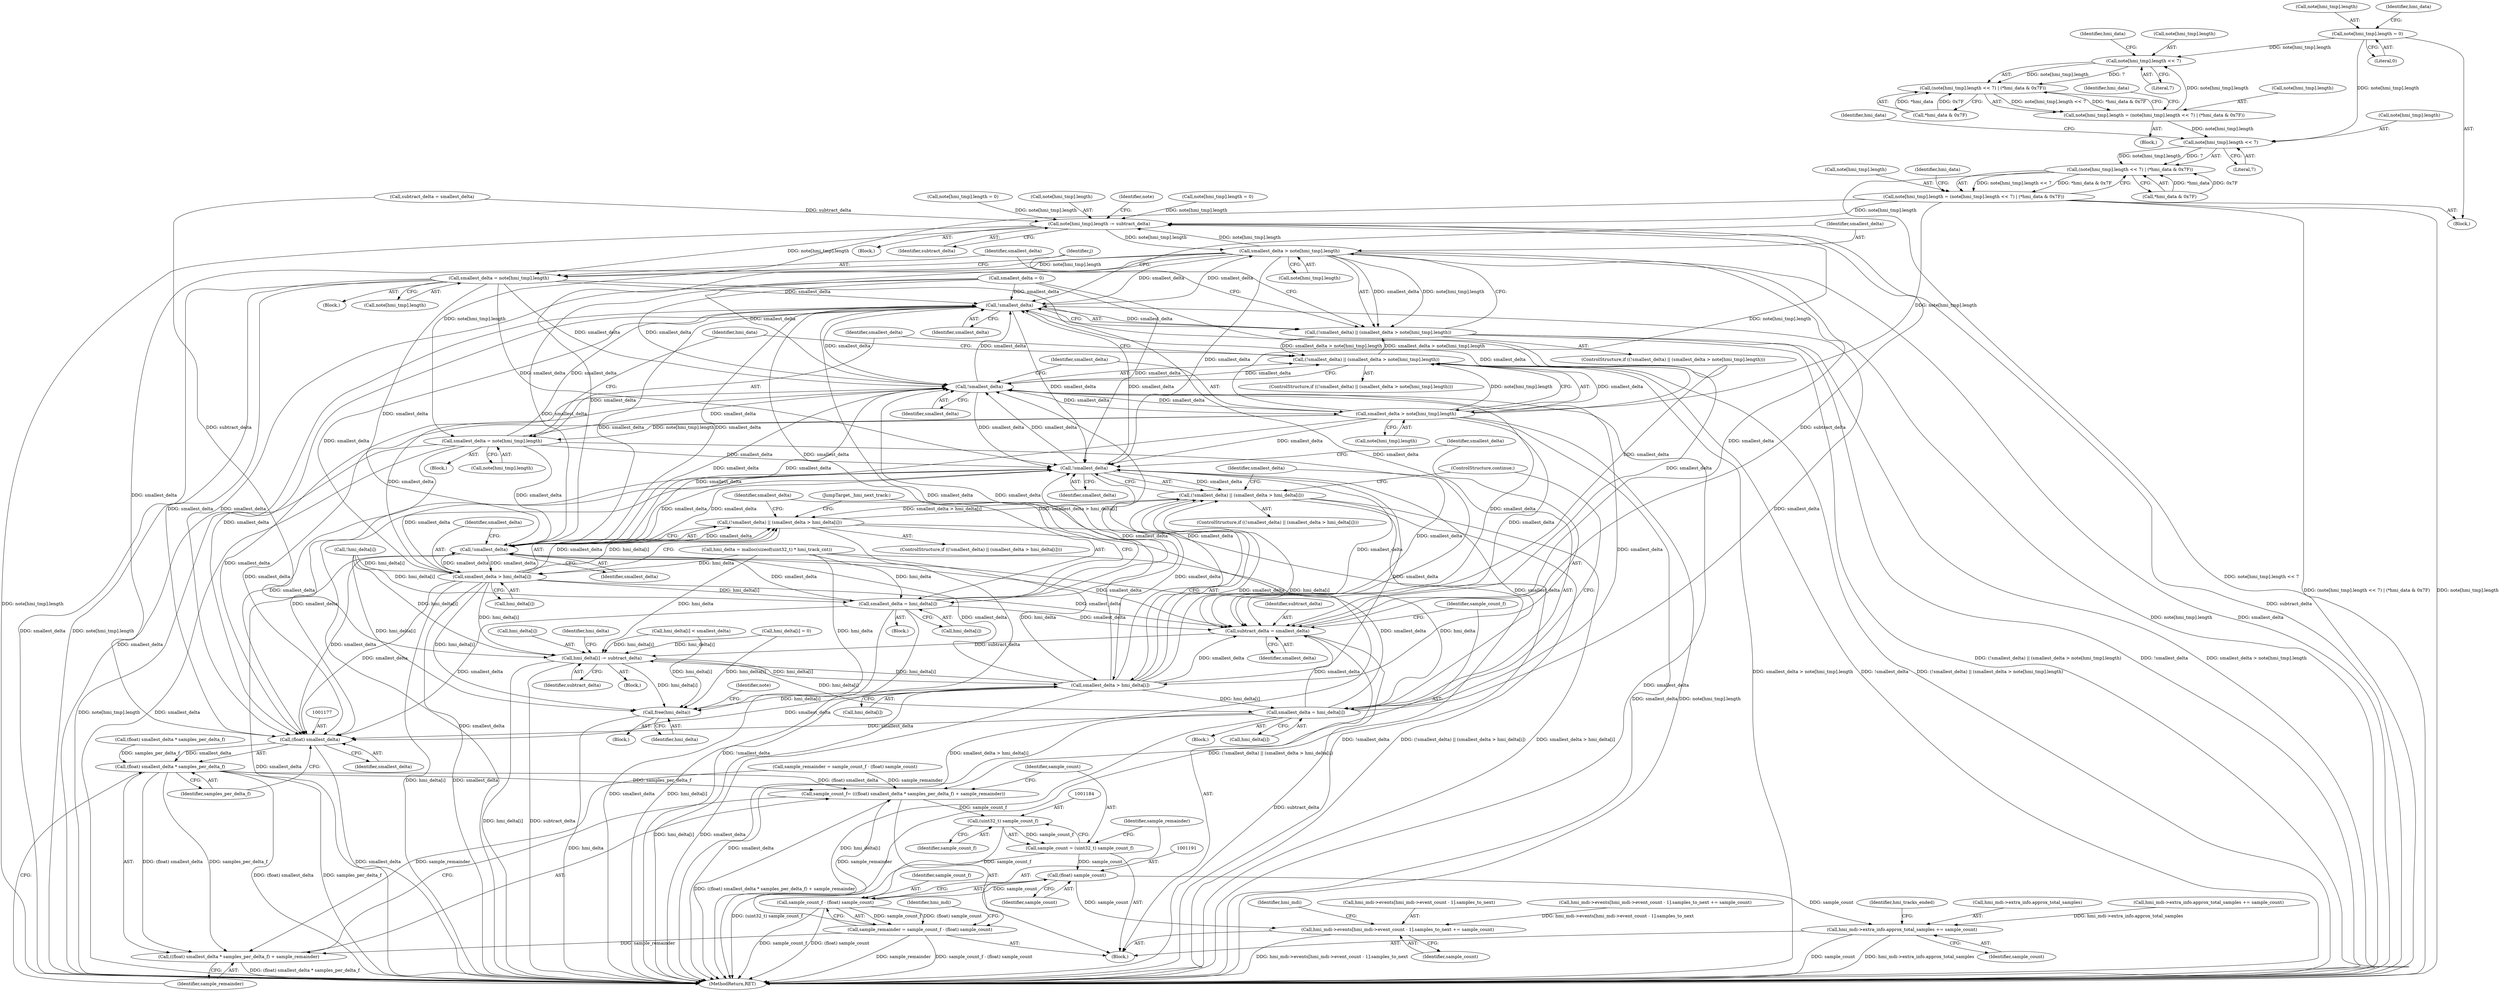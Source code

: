 digraph "0_wildmidi_660b513d99bced8783a4a5984ac2f742c74ebbdd@array" {
"1000978" [label="(Call,note[hmi_tmp].length = 0)"];
"1001000" [label="(Call,note[hmi_tmp].length << 7)"];
"1000999" [label="(Call,(note[hmi_tmp].length << 7) | (*hmi_data & 0x7F))"];
"1000993" [label="(Call,note[hmi_tmp].length = (note[hmi_tmp].length << 7) | (*hmi_data & 0x7F))"];
"1001028" [label="(Call,note[hmi_tmp].length << 7)"];
"1001027" [label="(Call,(note[hmi_tmp].length << 7) | (*hmi_data & 0x7F))"];
"1001021" [label="(Call,note[hmi_tmp].length = (note[hmi_tmp].length << 7) | (*hmi_data & 0x7F))"];
"1000669" [label="(Call,note[hmi_tmp].length -= subtract_delta)"];
"1000687" [label="(Call,smallest_delta > note[hmi_tmp].length)"];
"1000685" [label="(Call,!smallest_delta)"];
"1000684" [label="(Call,(!smallest_delta) || (smallest_delta > note[hmi_tmp].length))"];
"1001053" [label="(Call,(!smallest_delta) || (smallest_delta > note[hmi_tmp].length))"];
"1000730" [label="(Call,!smallest_delta)"];
"1000729" [label="(Call,(!smallest_delta) || (smallest_delta > hmi_delta[i]))"];
"1001149" [label="(Call,(!smallest_delta) || (smallest_delta > hmi_delta[i]))"];
"1000732" [label="(Call,smallest_delta > hmi_delta[i])"];
"1000718" [label="(Call,hmi_delta[i] -= subtract_delta)"];
"1000738" [label="(Call,smallest_delta = hmi_delta[i])"];
"1001054" [label="(Call,!smallest_delta)"];
"1001056" [label="(Call,smallest_delta > note[hmi_tmp].length)"];
"1001064" [label="(Call,smallest_delta = note[hmi_tmp].length)"];
"1001150" [label="(Call,!smallest_delta)"];
"1001152" [label="(Call,smallest_delta > hmi_delta[i])"];
"1001158" [label="(Call,smallest_delta = hmi_delta[i])"];
"1001169" [label="(Call,subtract_delta = smallest_delta)"];
"1001176" [label="(Call,(float) smallest_delta)"];
"1001175" [label="(Call,(float) smallest_delta * samples_per_delta_f)"];
"1001172" [label="(Call,sample_count_f= (((float) smallest_delta * samples_per_delta_f) + sample_remainder))"];
"1001183" [label="(Call,(uint32_t) sample_count_f)"];
"1001181" [label="(Call,sample_count = (uint32_t) sample_count_f)"];
"1001190" [label="(Call,(float) sample_count)"];
"1001188" [label="(Call,sample_count_f - (float) sample_count)"];
"1001186" [label="(Call,sample_remainder = sample_count_f - (float) sample_count)"];
"1001174" [label="(Call,((float) smallest_delta * samples_per_delta_f) + sample_remainder)"];
"1001193" [label="(Call,hmi_mdi->events[hmi_mdi->event_count - 1].samples_to_next += sample_count)"];
"1001206" [label="(Call,hmi_mdi->extra_info.approx_total_samples += sample_count)"];
"1001270" [label="(Call,free(hmi_delta))"];
"1000695" [label="(Call,smallest_delta = note[hmi_tmp].length)"];
"1000694" [label="(Block,)"];
"1001058" [label="(Call,note[hmi_tmp].length)"];
"1000668" [label="(Block,)"];
"1000722" [label="(Identifier,subtract_delta)"];
"1001052" [label="(ControlStructure,if ((!smallest_delta) || (smallest_delta > note[hmi_tmp].length)))"];
"1001053" [label="(Call,(!smallest_delta) || (smallest_delta > note[hmi_tmp].length))"];
"1000685" [label="(Call,!smallest_delta)"];
"1001027" [label="(Call,(note[hmi_tmp].length << 7) | (*hmi_data & 0x7F))"];
"1001153" [label="(Identifier,smallest_delta)"];
"1001183" [label="(Call,(uint32_t) sample_count_f)"];
"1000731" [label="(Identifier,smallest_delta)"];
"1000738" [label="(Call,smallest_delta = hmi_delta[i])"];
"1001286" [label="(MethodReturn,RET)"];
"1001144" [label="(Call,!hmi_delta[i])"];
"1001180" [label="(Identifier,sample_remainder)"];
"1001057" [label="(Identifier,smallest_delta)"];
"1000689" [label="(Call,note[hmi_tmp].length)"];
"1000615" [label="(Call,hmi_mdi->extra_info.approx_total_samples += sample_count)"];
"1000739" [label="(Identifier,smallest_delta)"];
"1001149" [label="(Call,(!smallest_delta) || (smallest_delta > hmi_delta[i]))"];
"1001006" [label="(Literal,7)"];
"1000675" [label="(Identifier,subtract_delta)"];
"1000994" [label="(Call,note[hmi_tmp].length)"];
"1000978" [label="(Call,note[hmi_tmp].length = 0)"];
"1000624" [label="(Identifier,hmi_tracks_ended)"];
"1001007" [label="(Call,*hmi_data & 0x7F)"];
"1001185" [label="(Identifier,sample_count_f)"];
"1001148" [label="(ControlStructure,if ((!smallest_delta) || (smallest_delta > hmi_delta[i])))"];
"1001273" [label="(Identifier,note)"];
"1000683" [label="(ControlStructure,if ((!smallest_delta) || (smallest_delta > note[hmi_tmp].length)))"];
"1001029" [label="(Call,note[hmi_tmp].length)"];
"1001001" [label="(Call,note[hmi_tmp].length)"];
"1000743" [label="(ControlStructure,continue;)"];
"1001178" [label="(Identifier,smallest_delta)"];
"1000984" [label="(Literal,0)"];
"1000679" [label="(Identifier,note)"];
"1000732" [label="(Call,smallest_delta > hmi_delta[i])"];
"1000734" [label="(Call,hmi_delta[i])"];
"1000526" [label="(Call,hmi_delta[i] < smallest_delta)"];
"1001212" [label="(Identifier,sample_count)"];
"1000564" [label="(Call,note[hmi_tmp].length = 0)"];
"1000669" [label="(Call,note[hmi_tmp].length -= subtract_delta)"];
"1000740" [label="(Call,hmi_delta[i])"];
"1001152" [label="(Call,smallest_delta > hmi_delta[i])"];
"1000885" [label="(Call,note[hmi_tmp].length = 0)"];
"1001179" [label="(Identifier,samples_per_delta_f)"];
"1001066" [label="(Call,note[hmi_tmp].length)"];
"1001186" [label="(Call,sample_remainder = sample_count_f - (float) sample_count)"];
"1001021" [label="(Call,note[hmi_tmp].length = (note[hmi_tmp].length << 7) | (*hmi_data & 0x7F))"];
"1001193" [label="(Call,hmi_mdi->events[hmi_mdi->event_count - 1].samples_to_next += sample_count)"];
"1001206" [label="(Call,hmi_mdi->extra_info.approx_total_samples += sample_count)"];
"1001209" [label="(Identifier,hmi_mdi)"];
"1000595" [label="(Call,sample_remainder = sample_count_f - (float) sample_count)"];
"1000999" [label="(Call,(note[hmi_tmp].length << 7) | (*hmi_data & 0x7F))"];
"1001181" [label="(Call,sample_count = (uint32_t) sample_count_f)"];
"1001055" [label="(Identifier,smallest_delta)"];
"1001009" [label="(Identifier,hmi_data)"];
"1001174" [label="(Call,((float) smallest_delta * samples_per_delta_f) + sample_remainder)"];
"1001169" [label="(Call,subtract_delta = smallest_delta)"];
"1001158" [label="(Call,smallest_delta = hmi_delta[i])"];
"1000733" [label="(Identifier,smallest_delta)"];
"1001190" [label="(Call,(float) sample_count)"];
"1001159" [label="(Identifier,smallest_delta)"];
"1001160" [label="(Call,hmi_delta[i])"];
"1001170" [label="(Identifier,subtract_delta)"];
"1001189" [label="(Identifier,sample_count_f)"];
"1000287" [label="(Call,hmi_delta = malloc(sizeof(uint32_t) * hmi_track_cnt))"];
"1001037" [label="(Identifier,hmi_data)"];
"1001054" [label="(Call,!smallest_delta)"];
"1000104" [label="(Block,)"];
"1000737" [label="(Block,)"];
"1001194" [label="(Call,hmi_mdi->events[hmi_mdi->event_count - 1].samples_to_next)"];
"1000718" [label="(Call,hmi_delta[i] -= subtract_delta)"];
"1001063" [label="(Block,)"];
"1000719" [label="(Call,hmi_delta[i])"];
"1001151" [label="(Identifier,smallest_delta)"];
"1000626" [label="(Block,)"];
"1001175" [label="(Call,(float) smallest_delta * samples_per_delta_f)"];
"1000627" [label="(Call,smallest_delta = 0)"];
"1000730" [label="(Call,!smallest_delta)"];
"1000979" [label="(Call,note[hmi_tmp].length)"];
"1001176" [label="(Call,(float) smallest_delta)"];
"1000728" [label="(ControlStructure,if ((!smallest_delta) || (smallest_delta > hmi_delta[i])))"];
"1001172" [label="(Call,sample_count_f= (((float) smallest_delta * samples_per_delta_f) + sample_remainder))"];
"1000695" [label="(Call,smallest_delta = note[hmi_tmp].length)"];
"1001197" [label="(Identifier,hmi_mdi)"];
"1001154" [label="(Call,hmi_delta[i])"];
"1000687" [label="(Call,smallest_delta > note[hmi_tmp].length)"];
"1000936" [label="(Block,)"];
"1001171" [label="(Identifier,smallest_delta)"];
"1001012" [label="(Identifier,hmi_data)"];
"1001163" [label="(JumpTarget,_hmi_next_track:)"];
"1000988" [label="(Identifier,hmi_data)"];
"1001270" [label="(Call,free(hmi_delta))"];
"1000725" [label="(Identifier,hmi_delta)"];
"1001022" [label="(Call,note[hmi_tmp].length)"];
"1000602" [label="(Call,hmi_mdi->events[hmi_mdi->event_count - 1].samples_to_next += sample_count)"];
"1000684" [label="(Call,(!smallest_delta) || (smallest_delta > note[hmi_tmp].length))"];
"1001056" [label="(Call,smallest_delta > note[hmi_tmp].length)"];
"1001150" [label="(Call,!smallest_delta)"];
"1000753" [label="(Call,hmi_delta[i] = 0)"];
"1001000" [label="(Call,note[hmi_tmp].length << 7)"];
"1000992" [label="(Block,)"];
"1000653" [label="(Identifier,j)"];
"1000696" [label="(Identifier,smallest_delta)"];
"1001187" [label="(Identifier,sample_remainder)"];
"1000670" [label="(Call,note[hmi_tmp].length)"];
"1000584" [label="(Call,(float) smallest_delta * samples_per_delta_f)"];
"1001205" [label="(Identifier,sample_count)"];
"1001064" [label="(Call,smallest_delta = note[hmi_tmp].length)"];
"1000993" [label="(Call,note[hmi_tmp].length = (note[hmi_tmp].length << 7) | (*hmi_data & 0x7F))"];
"1001188" [label="(Call,sample_count_f - (float) sample_count)"];
"1001028" [label="(Call,note[hmi_tmp].length << 7)"];
"1000578" [label="(Call,subtract_delta = smallest_delta)"];
"1001207" [label="(Call,hmi_mdi->extra_info.approx_total_samples)"];
"1000686" [label="(Identifier,smallest_delta)"];
"1001271" [label="(Identifier,hmi_delta)"];
"1001040" [label="(Identifier,hmi_data)"];
"1001065" [label="(Identifier,smallest_delta)"];
"1001173" [label="(Identifier,sample_count_f)"];
"1001095" [label="(Identifier,hmi_data)"];
"1000717" [label="(Block,)"];
"1001157" [label="(Block,)"];
"1001182" [label="(Identifier,sample_count)"];
"1001034" [label="(Literal,7)"];
"1000688" [label="(Identifier,smallest_delta)"];
"1001192" [label="(Identifier,sample_count)"];
"1001035" [label="(Call,*hmi_data & 0x7F)"];
"1000697" [label="(Call,note[hmi_tmp].length)"];
"1000729" [label="(Call,(!smallest_delta) || (smallest_delta > hmi_delta[i]))"];
"1000978" -> "1000936"  [label="AST: "];
"1000978" -> "1000984"  [label="CFG: "];
"1000979" -> "1000978"  [label="AST: "];
"1000984" -> "1000978"  [label="AST: "];
"1000988" -> "1000978"  [label="CFG: "];
"1000978" -> "1001000"  [label="DDG: note[hmi_tmp].length"];
"1000978" -> "1001028"  [label="DDG: note[hmi_tmp].length"];
"1001000" -> "1000999"  [label="AST: "];
"1001000" -> "1001006"  [label="CFG: "];
"1001001" -> "1001000"  [label="AST: "];
"1001006" -> "1001000"  [label="AST: "];
"1001009" -> "1001000"  [label="CFG: "];
"1001000" -> "1000999"  [label="DDG: note[hmi_tmp].length"];
"1001000" -> "1000999"  [label="DDG: 7"];
"1000993" -> "1001000"  [label="DDG: note[hmi_tmp].length"];
"1000999" -> "1000993"  [label="AST: "];
"1000999" -> "1001007"  [label="CFG: "];
"1001007" -> "1000999"  [label="AST: "];
"1000993" -> "1000999"  [label="CFG: "];
"1000999" -> "1000993"  [label="DDG: note[hmi_tmp].length << 7"];
"1000999" -> "1000993"  [label="DDG: *hmi_data & 0x7F"];
"1001007" -> "1000999"  [label="DDG: *hmi_data"];
"1001007" -> "1000999"  [label="DDG: 0x7F"];
"1000993" -> "1000992"  [label="AST: "];
"1000994" -> "1000993"  [label="AST: "];
"1001012" -> "1000993"  [label="CFG: "];
"1000993" -> "1001028"  [label="DDG: note[hmi_tmp].length"];
"1001028" -> "1001027"  [label="AST: "];
"1001028" -> "1001034"  [label="CFG: "];
"1001029" -> "1001028"  [label="AST: "];
"1001034" -> "1001028"  [label="AST: "];
"1001037" -> "1001028"  [label="CFG: "];
"1001028" -> "1001027"  [label="DDG: note[hmi_tmp].length"];
"1001028" -> "1001027"  [label="DDG: 7"];
"1001027" -> "1001021"  [label="AST: "];
"1001027" -> "1001035"  [label="CFG: "];
"1001035" -> "1001027"  [label="AST: "];
"1001021" -> "1001027"  [label="CFG: "];
"1001027" -> "1001286"  [label="DDG: note[hmi_tmp].length << 7"];
"1001027" -> "1001021"  [label="DDG: note[hmi_tmp].length << 7"];
"1001027" -> "1001021"  [label="DDG: *hmi_data & 0x7F"];
"1001035" -> "1001027"  [label="DDG: *hmi_data"];
"1001035" -> "1001027"  [label="DDG: 0x7F"];
"1001021" -> "1000936"  [label="AST: "];
"1001022" -> "1001021"  [label="AST: "];
"1001040" -> "1001021"  [label="CFG: "];
"1001021" -> "1001286"  [label="DDG: (note[hmi_tmp].length << 7) | (*hmi_data & 0x7F)"];
"1001021" -> "1001286"  [label="DDG: note[hmi_tmp].length"];
"1001021" -> "1000669"  [label="DDG: note[hmi_tmp].length"];
"1001021" -> "1001056"  [label="DDG: note[hmi_tmp].length"];
"1001021" -> "1001064"  [label="DDG: note[hmi_tmp].length"];
"1000669" -> "1000668"  [label="AST: "];
"1000669" -> "1000675"  [label="CFG: "];
"1000670" -> "1000669"  [label="AST: "];
"1000675" -> "1000669"  [label="AST: "];
"1000679" -> "1000669"  [label="CFG: "];
"1000669" -> "1001286"  [label="DDG: subtract_delta"];
"1000669" -> "1001286"  [label="DDG: note[hmi_tmp].length"];
"1000578" -> "1000669"  [label="DDG: subtract_delta"];
"1001169" -> "1000669"  [label="DDG: subtract_delta"];
"1001056" -> "1000669"  [label="DDG: note[hmi_tmp].length"];
"1000885" -> "1000669"  [label="DDG: note[hmi_tmp].length"];
"1000564" -> "1000669"  [label="DDG: note[hmi_tmp].length"];
"1000687" -> "1000669"  [label="DDG: note[hmi_tmp].length"];
"1000669" -> "1000687"  [label="DDG: note[hmi_tmp].length"];
"1000669" -> "1000695"  [label="DDG: note[hmi_tmp].length"];
"1000687" -> "1000684"  [label="AST: "];
"1000687" -> "1000689"  [label="CFG: "];
"1000688" -> "1000687"  [label="AST: "];
"1000689" -> "1000687"  [label="AST: "];
"1000684" -> "1000687"  [label="CFG: "];
"1000687" -> "1001286"  [label="DDG: note[hmi_tmp].length"];
"1000687" -> "1001286"  [label="DDG: smallest_delta"];
"1000687" -> "1000685"  [label="DDG: smallest_delta"];
"1000687" -> "1000684"  [label="DDG: smallest_delta"];
"1000687" -> "1000684"  [label="DDG: note[hmi_tmp].length"];
"1000685" -> "1000687"  [label="DDG: smallest_delta"];
"1000687" -> "1000695"  [label="DDG: note[hmi_tmp].length"];
"1000687" -> "1000730"  [label="DDG: smallest_delta"];
"1000687" -> "1001054"  [label="DDG: smallest_delta"];
"1000687" -> "1001150"  [label="DDG: smallest_delta"];
"1000687" -> "1001169"  [label="DDG: smallest_delta"];
"1000687" -> "1001176"  [label="DDG: smallest_delta"];
"1000685" -> "1000684"  [label="AST: "];
"1000685" -> "1000686"  [label="CFG: "];
"1000686" -> "1000685"  [label="AST: "];
"1000688" -> "1000685"  [label="CFG: "];
"1000684" -> "1000685"  [label="CFG: "];
"1000685" -> "1001286"  [label="DDG: smallest_delta"];
"1000685" -> "1000684"  [label="DDG: smallest_delta"];
"1001056" -> "1000685"  [label="DDG: smallest_delta"];
"1001150" -> "1000685"  [label="DDG: smallest_delta"];
"1000738" -> "1000685"  [label="DDG: smallest_delta"];
"1000627" -> "1000685"  [label="DDG: smallest_delta"];
"1001064" -> "1000685"  [label="DDG: smallest_delta"];
"1000730" -> "1000685"  [label="DDG: smallest_delta"];
"1000732" -> "1000685"  [label="DDG: smallest_delta"];
"1000695" -> "1000685"  [label="DDG: smallest_delta"];
"1001054" -> "1000685"  [label="DDG: smallest_delta"];
"1001158" -> "1000685"  [label="DDG: smallest_delta"];
"1001152" -> "1000685"  [label="DDG: smallest_delta"];
"1000685" -> "1000730"  [label="DDG: smallest_delta"];
"1000685" -> "1001054"  [label="DDG: smallest_delta"];
"1000685" -> "1001150"  [label="DDG: smallest_delta"];
"1000685" -> "1001169"  [label="DDG: smallest_delta"];
"1000685" -> "1001176"  [label="DDG: smallest_delta"];
"1000684" -> "1000683"  [label="AST: "];
"1000696" -> "1000684"  [label="CFG: "];
"1000653" -> "1000684"  [label="CFG: "];
"1000684" -> "1001286"  [label="DDG: (!smallest_delta) || (smallest_delta > note[hmi_tmp].length)"];
"1000684" -> "1001286"  [label="DDG: !smallest_delta"];
"1000684" -> "1001286"  [label="DDG: smallest_delta > note[hmi_tmp].length"];
"1001053" -> "1000684"  [label="DDG: smallest_delta > note[hmi_tmp].length"];
"1000684" -> "1001053"  [label="DDG: smallest_delta > note[hmi_tmp].length"];
"1001053" -> "1001052"  [label="AST: "];
"1001053" -> "1001054"  [label="CFG: "];
"1001053" -> "1001056"  [label="CFG: "];
"1001054" -> "1001053"  [label="AST: "];
"1001056" -> "1001053"  [label="AST: "];
"1001065" -> "1001053"  [label="CFG: "];
"1001095" -> "1001053"  [label="CFG: "];
"1001053" -> "1001286"  [label="DDG: smallest_delta > note[hmi_tmp].length"];
"1001053" -> "1001286"  [label="DDG: !smallest_delta"];
"1001053" -> "1001286"  [label="DDG: (!smallest_delta) || (smallest_delta > note[hmi_tmp].length)"];
"1001054" -> "1001053"  [label="DDG: smallest_delta"];
"1001056" -> "1001053"  [label="DDG: smallest_delta"];
"1001056" -> "1001053"  [label="DDG: note[hmi_tmp].length"];
"1000730" -> "1000729"  [label="AST: "];
"1000730" -> "1000731"  [label="CFG: "];
"1000731" -> "1000730"  [label="AST: "];
"1000733" -> "1000730"  [label="CFG: "];
"1000729" -> "1000730"  [label="CFG: "];
"1000730" -> "1001286"  [label="DDG: smallest_delta"];
"1000730" -> "1000729"  [label="DDG: smallest_delta"];
"1001056" -> "1000730"  [label="DDG: smallest_delta"];
"1001150" -> "1000730"  [label="DDG: smallest_delta"];
"1000738" -> "1000730"  [label="DDG: smallest_delta"];
"1000627" -> "1000730"  [label="DDG: smallest_delta"];
"1001064" -> "1000730"  [label="DDG: smallest_delta"];
"1000732" -> "1000730"  [label="DDG: smallest_delta"];
"1000695" -> "1000730"  [label="DDG: smallest_delta"];
"1001054" -> "1000730"  [label="DDG: smallest_delta"];
"1001158" -> "1000730"  [label="DDG: smallest_delta"];
"1001152" -> "1000730"  [label="DDG: smallest_delta"];
"1000730" -> "1000732"  [label="DDG: smallest_delta"];
"1000730" -> "1001054"  [label="DDG: smallest_delta"];
"1000730" -> "1001150"  [label="DDG: smallest_delta"];
"1000730" -> "1001169"  [label="DDG: smallest_delta"];
"1000730" -> "1001176"  [label="DDG: smallest_delta"];
"1000729" -> "1000728"  [label="AST: "];
"1000729" -> "1000732"  [label="CFG: "];
"1000732" -> "1000729"  [label="AST: "];
"1000739" -> "1000729"  [label="CFG: "];
"1000743" -> "1000729"  [label="CFG: "];
"1000729" -> "1001286"  [label="DDG: !smallest_delta"];
"1000729" -> "1001286"  [label="DDG: (!smallest_delta) || (smallest_delta > hmi_delta[i])"];
"1000729" -> "1001286"  [label="DDG: smallest_delta > hmi_delta[i]"];
"1001149" -> "1000729"  [label="DDG: smallest_delta > hmi_delta[i]"];
"1000732" -> "1000729"  [label="DDG: smallest_delta"];
"1000732" -> "1000729"  [label="DDG: hmi_delta[i]"];
"1000729" -> "1001149"  [label="DDG: smallest_delta > hmi_delta[i]"];
"1001149" -> "1001148"  [label="AST: "];
"1001149" -> "1001150"  [label="CFG: "];
"1001149" -> "1001152"  [label="CFG: "];
"1001150" -> "1001149"  [label="AST: "];
"1001152" -> "1001149"  [label="AST: "];
"1001159" -> "1001149"  [label="CFG: "];
"1001163" -> "1001149"  [label="CFG: "];
"1001149" -> "1001286"  [label="DDG: !smallest_delta"];
"1001149" -> "1001286"  [label="DDG: smallest_delta > hmi_delta[i]"];
"1001149" -> "1001286"  [label="DDG: (!smallest_delta) || (smallest_delta > hmi_delta[i])"];
"1001150" -> "1001149"  [label="DDG: smallest_delta"];
"1001152" -> "1001149"  [label="DDG: smallest_delta"];
"1001152" -> "1001149"  [label="DDG: hmi_delta[i]"];
"1000732" -> "1000734"  [label="CFG: "];
"1000733" -> "1000732"  [label="AST: "];
"1000734" -> "1000732"  [label="AST: "];
"1000732" -> "1001286"  [label="DDG: hmi_delta[i]"];
"1000732" -> "1001286"  [label="DDG: smallest_delta"];
"1000732" -> "1000718"  [label="DDG: hmi_delta[i]"];
"1000718" -> "1000732"  [label="DDG: hmi_delta[i]"];
"1000287" -> "1000732"  [label="DDG: hmi_delta"];
"1000732" -> "1000738"  [label="DDG: hmi_delta[i]"];
"1000732" -> "1001054"  [label="DDG: smallest_delta"];
"1000732" -> "1001150"  [label="DDG: smallest_delta"];
"1000732" -> "1001169"  [label="DDG: smallest_delta"];
"1000732" -> "1001176"  [label="DDG: smallest_delta"];
"1000732" -> "1001270"  [label="DDG: hmi_delta[i]"];
"1000718" -> "1000717"  [label="AST: "];
"1000718" -> "1000722"  [label="CFG: "];
"1000719" -> "1000718"  [label="AST: "];
"1000722" -> "1000718"  [label="AST: "];
"1000725" -> "1000718"  [label="CFG: "];
"1000718" -> "1001286"  [label="DDG: hmi_delta[i]"];
"1000718" -> "1001286"  [label="DDG: subtract_delta"];
"1000578" -> "1000718"  [label="DDG: subtract_delta"];
"1001169" -> "1000718"  [label="DDG: subtract_delta"];
"1000753" -> "1000718"  [label="DDG: hmi_delta[i]"];
"1001152" -> "1000718"  [label="DDG: hmi_delta[i]"];
"1000526" -> "1000718"  [label="DDG: hmi_delta[i]"];
"1000287" -> "1000718"  [label="DDG: hmi_delta"];
"1001144" -> "1000718"  [label="DDG: hmi_delta[i]"];
"1000718" -> "1000738"  [label="DDG: hmi_delta[i]"];
"1000718" -> "1001270"  [label="DDG: hmi_delta[i]"];
"1000738" -> "1000737"  [label="AST: "];
"1000738" -> "1000740"  [label="CFG: "];
"1000739" -> "1000738"  [label="AST: "];
"1000740" -> "1000738"  [label="AST: "];
"1000743" -> "1000738"  [label="CFG: "];
"1000738" -> "1001286"  [label="DDG: smallest_delta"];
"1000738" -> "1001286"  [label="DDG: hmi_delta[i]"];
"1000287" -> "1000738"  [label="DDG: hmi_delta"];
"1000738" -> "1001054"  [label="DDG: smallest_delta"];
"1000738" -> "1001150"  [label="DDG: smallest_delta"];
"1000738" -> "1001169"  [label="DDG: smallest_delta"];
"1000738" -> "1001176"  [label="DDG: smallest_delta"];
"1001054" -> "1001055"  [label="CFG: "];
"1001055" -> "1001054"  [label="AST: "];
"1001057" -> "1001054"  [label="CFG: "];
"1001054" -> "1001286"  [label="DDG: smallest_delta"];
"1001056" -> "1001054"  [label="DDG: smallest_delta"];
"1001150" -> "1001054"  [label="DDG: smallest_delta"];
"1000627" -> "1001054"  [label="DDG: smallest_delta"];
"1001064" -> "1001054"  [label="DDG: smallest_delta"];
"1000695" -> "1001054"  [label="DDG: smallest_delta"];
"1001158" -> "1001054"  [label="DDG: smallest_delta"];
"1001152" -> "1001054"  [label="DDG: smallest_delta"];
"1001054" -> "1001056"  [label="DDG: smallest_delta"];
"1001054" -> "1001150"  [label="DDG: smallest_delta"];
"1001054" -> "1001169"  [label="DDG: smallest_delta"];
"1001054" -> "1001176"  [label="DDG: smallest_delta"];
"1001056" -> "1001058"  [label="CFG: "];
"1001057" -> "1001056"  [label="AST: "];
"1001058" -> "1001056"  [label="AST: "];
"1001056" -> "1001286"  [label="DDG: smallest_delta"];
"1001056" -> "1001286"  [label="DDG: note[hmi_tmp].length"];
"1001056" -> "1001064"  [label="DDG: note[hmi_tmp].length"];
"1001056" -> "1001150"  [label="DDG: smallest_delta"];
"1001056" -> "1001169"  [label="DDG: smallest_delta"];
"1001056" -> "1001176"  [label="DDG: smallest_delta"];
"1001064" -> "1001063"  [label="AST: "];
"1001064" -> "1001066"  [label="CFG: "];
"1001065" -> "1001064"  [label="AST: "];
"1001066" -> "1001064"  [label="AST: "];
"1001095" -> "1001064"  [label="CFG: "];
"1001064" -> "1001286"  [label="DDG: note[hmi_tmp].length"];
"1001064" -> "1001286"  [label="DDG: smallest_delta"];
"1001064" -> "1001150"  [label="DDG: smallest_delta"];
"1001064" -> "1001169"  [label="DDG: smallest_delta"];
"1001064" -> "1001176"  [label="DDG: smallest_delta"];
"1001150" -> "1001151"  [label="CFG: "];
"1001151" -> "1001150"  [label="AST: "];
"1001153" -> "1001150"  [label="CFG: "];
"1001150" -> "1001286"  [label="DDG: smallest_delta"];
"1000627" -> "1001150"  [label="DDG: smallest_delta"];
"1000695" -> "1001150"  [label="DDG: smallest_delta"];
"1001158" -> "1001150"  [label="DDG: smallest_delta"];
"1001152" -> "1001150"  [label="DDG: smallest_delta"];
"1001150" -> "1001152"  [label="DDG: smallest_delta"];
"1001150" -> "1001169"  [label="DDG: smallest_delta"];
"1001150" -> "1001176"  [label="DDG: smallest_delta"];
"1001152" -> "1001154"  [label="CFG: "];
"1001153" -> "1001152"  [label="AST: "];
"1001154" -> "1001152"  [label="AST: "];
"1001152" -> "1001286"  [label="DDG: hmi_delta[i]"];
"1001152" -> "1001286"  [label="DDG: smallest_delta"];
"1001144" -> "1001152"  [label="DDG: hmi_delta[i]"];
"1000287" -> "1001152"  [label="DDG: hmi_delta"];
"1001152" -> "1001158"  [label="DDG: hmi_delta[i]"];
"1001152" -> "1001169"  [label="DDG: smallest_delta"];
"1001152" -> "1001176"  [label="DDG: smallest_delta"];
"1001152" -> "1001270"  [label="DDG: hmi_delta[i]"];
"1001158" -> "1001157"  [label="AST: "];
"1001158" -> "1001160"  [label="CFG: "];
"1001159" -> "1001158"  [label="AST: "];
"1001160" -> "1001158"  [label="AST: "];
"1001163" -> "1001158"  [label="CFG: "];
"1001158" -> "1001286"  [label="DDG: hmi_delta[i]"];
"1001158" -> "1001286"  [label="DDG: smallest_delta"];
"1001144" -> "1001158"  [label="DDG: hmi_delta[i]"];
"1000287" -> "1001158"  [label="DDG: hmi_delta"];
"1001158" -> "1001169"  [label="DDG: smallest_delta"];
"1001158" -> "1001176"  [label="DDG: smallest_delta"];
"1001169" -> "1000626"  [label="AST: "];
"1001169" -> "1001171"  [label="CFG: "];
"1001170" -> "1001169"  [label="AST: "];
"1001171" -> "1001169"  [label="AST: "];
"1001173" -> "1001169"  [label="CFG: "];
"1001169" -> "1001286"  [label="DDG: subtract_delta"];
"1000627" -> "1001169"  [label="DDG: smallest_delta"];
"1000695" -> "1001169"  [label="DDG: smallest_delta"];
"1001176" -> "1001175"  [label="AST: "];
"1001176" -> "1001178"  [label="CFG: "];
"1001177" -> "1001176"  [label="AST: "];
"1001178" -> "1001176"  [label="AST: "];
"1001179" -> "1001176"  [label="CFG: "];
"1001176" -> "1001286"  [label="DDG: smallest_delta"];
"1001176" -> "1001175"  [label="DDG: smallest_delta"];
"1000627" -> "1001176"  [label="DDG: smallest_delta"];
"1000695" -> "1001176"  [label="DDG: smallest_delta"];
"1001175" -> "1001174"  [label="AST: "];
"1001175" -> "1001179"  [label="CFG: "];
"1001179" -> "1001175"  [label="AST: "];
"1001180" -> "1001175"  [label="CFG: "];
"1001175" -> "1001286"  [label="DDG: (float) smallest_delta"];
"1001175" -> "1001286"  [label="DDG: samples_per_delta_f"];
"1001175" -> "1001172"  [label="DDG: (float) smallest_delta"];
"1001175" -> "1001172"  [label="DDG: samples_per_delta_f"];
"1001175" -> "1001174"  [label="DDG: (float) smallest_delta"];
"1001175" -> "1001174"  [label="DDG: samples_per_delta_f"];
"1000584" -> "1001175"  [label="DDG: samples_per_delta_f"];
"1001172" -> "1000626"  [label="AST: "];
"1001172" -> "1001174"  [label="CFG: "];
"1001173" -> "1001172"  [label="AST: "];
"1001174" -> "1001172"  [label="AST: "];
"1001182" -> "1001172"  [label="CFG: "];
"1001172" -> "1001286"  [label="DDG: ((float) smallest_delta * samples_per_delta_f) + sample_remainder"];
"1000595" -> "1001172"  [label="DDG: sample_remainder"];
"1001186" -> "1001172"  [label="DDG: sample_remainder"];
"1001172" -> "1001183"  [label="DDG: sample_count_f"];
"1001183" -> "1001181"  [label="AST: "];
"1001183" -> "1001185"  [label="CFG: "];
"1001184" -> "1001183"  [label="AST: "];
"1001185" -> "1001183"  [label="AST: "];
"1001181" -> "1001183"  [label="CFG: "];
"1001183" -> "1001181"  [label="DDG: sample_count_f"];
"1001183" -> "1001188"  [label="DDG: sample_count_f"];
"1001181" -> "1000626"  [label="AST: "];
"1001182" -> "1001181"  [label="AST: "];
"1001187" -> "1001181"  [label="CFG: "];
"1001181" -> "1001286"  [label="DDG: (uint32_t) sample_count_f"];
"1001181" -> "1001190"  [label="DDG: sample_count"];
"1001190" -> "1001188"  [label="AST: "];
"1001190" -> "1001192"  [label="CFG: "];
"1001191" -> "1001190"  [label="AST: "];
"1001192" -> "1001190"  [label="AST: "];
"1001188" -> "1001190"  [label="CFG: "];
"1001190" -> "1001188"  [label="DDG: sample_count"];
"1001190" -> "1001193"  [label="DDG: sample_count"];
"1001190" -> "1001206"  [label="DDG: sample_count"];
"1001188" -> "1001186"  [label="AST: "];
"1001189" -> "1001188"  [label="AST: "];
"1001186" -> "1001188"  [label="CFG: "];
"1001188" -> "1001286"  [label="DDG: sample_count_f"];
"1001188" -> "1001286"  [label="DDG: (float) sample_count"];
"1001188" -> "1001186"  [label="DDG: sample_count_f"];
"1001188" -> "1001186"  [label="DDG: (float) sample_count"];
"1001186" -> "1000626"  [label="AST: "];
"1001187" -> "1001186"  [label="AST: "];
"1001197" -> "1001186"  [label="CFG: "];
"1001186" -> "1001286"  [label="DDG: sample_count_f - (float) sample_count"];
"1001186" -> "1001286"  [label="DDG: sample_remainder"];
"1001186" -> "1001174"  [label="DDG: sample_remainder"];
"1001174" -> "1001180"  [label="CFG: "];
"1001180" -> "1001174"  [label="AST: "];
"1001174" -> "1001286"  [label="DDG: (float) smallest_delta * samples_per_delta_f"];
"1000595" -> "1001174"  [label="DDG: sample_remainder"];
"1001193" -> "1000626"  [label="AST: "];
"1001193" -> "1001205"  [label="CFG: "];
"1001194" -> "1001193"  [label="AST: "];
"1001205" -> "1001193"  [label="AST: "];
"1001209" -> "1001193"  [label="CFG: "];
"1001193" -> "1001286"  [label="DDG: hmi_mdi->events[hmi_mdi->event_count - 1].samples_to_next"];
"1000602" -> "1001193"  [label="DDG: hmi_mdi->events[hmi_mdi->event_count - 1].samples_to_next"];
"1001206" -> "1000626"  [label="AST: "];
"1001206" -> "1001212"  [label="CFG: "];
"1001207" -> "1001206"  [label="AST: "];
"1001212" -> "1001206"  [label="AST: "];
"1000624" -> "1001206"  [label="CFG: "];
"1001206" -> "1001286"  [label="DDG: sample_count"];
"1001206" -> "1001286"  [label="DDG: hmi_mdi->extra_info.approx_total_samples"];
"1000615" -> "1001206"  [label="DDG: hmi_mdi->extra_info.approx_total_samples"];
"1001270" -> "1000104"  [label="AST: "];
"1001270" -> "1001271"  [label="CFG: "];
"1001271" -> "1001270"  [label="AST: "];
"1001273" -> "1001270"  [label="CFG: "];
"1001270" -> "1001286"  [label="DDG: hmi_delta"];
"1000753" -> "1001270"  [label="DDG: hmi_delta[i]"];
"1000526" -> "1001270"  [label="DDG: hmi_delta[i]"];
"1000287" -> "1001270"  [label="DDG: hmi_delta"];
"1001144" -> "1001270"  [label="DDG: hmi_delta[i]"];
"1000695" -> "1000694"  [label="AST: "];
"1000695" -> "1000697"  [label="CFG: "];
"1000696" -> "1000695"  [label="AST: "];
"1000697" -> "1000695"  [label="AST: "];
"1000653" -> "1000695"  [label="CFG: "];
"1000695" -> "1001286"  [label="DDG: smallest_delta"];
"1000695" -> "1001286"  [label="DDG: note[hmi_tmp].length"];
}
